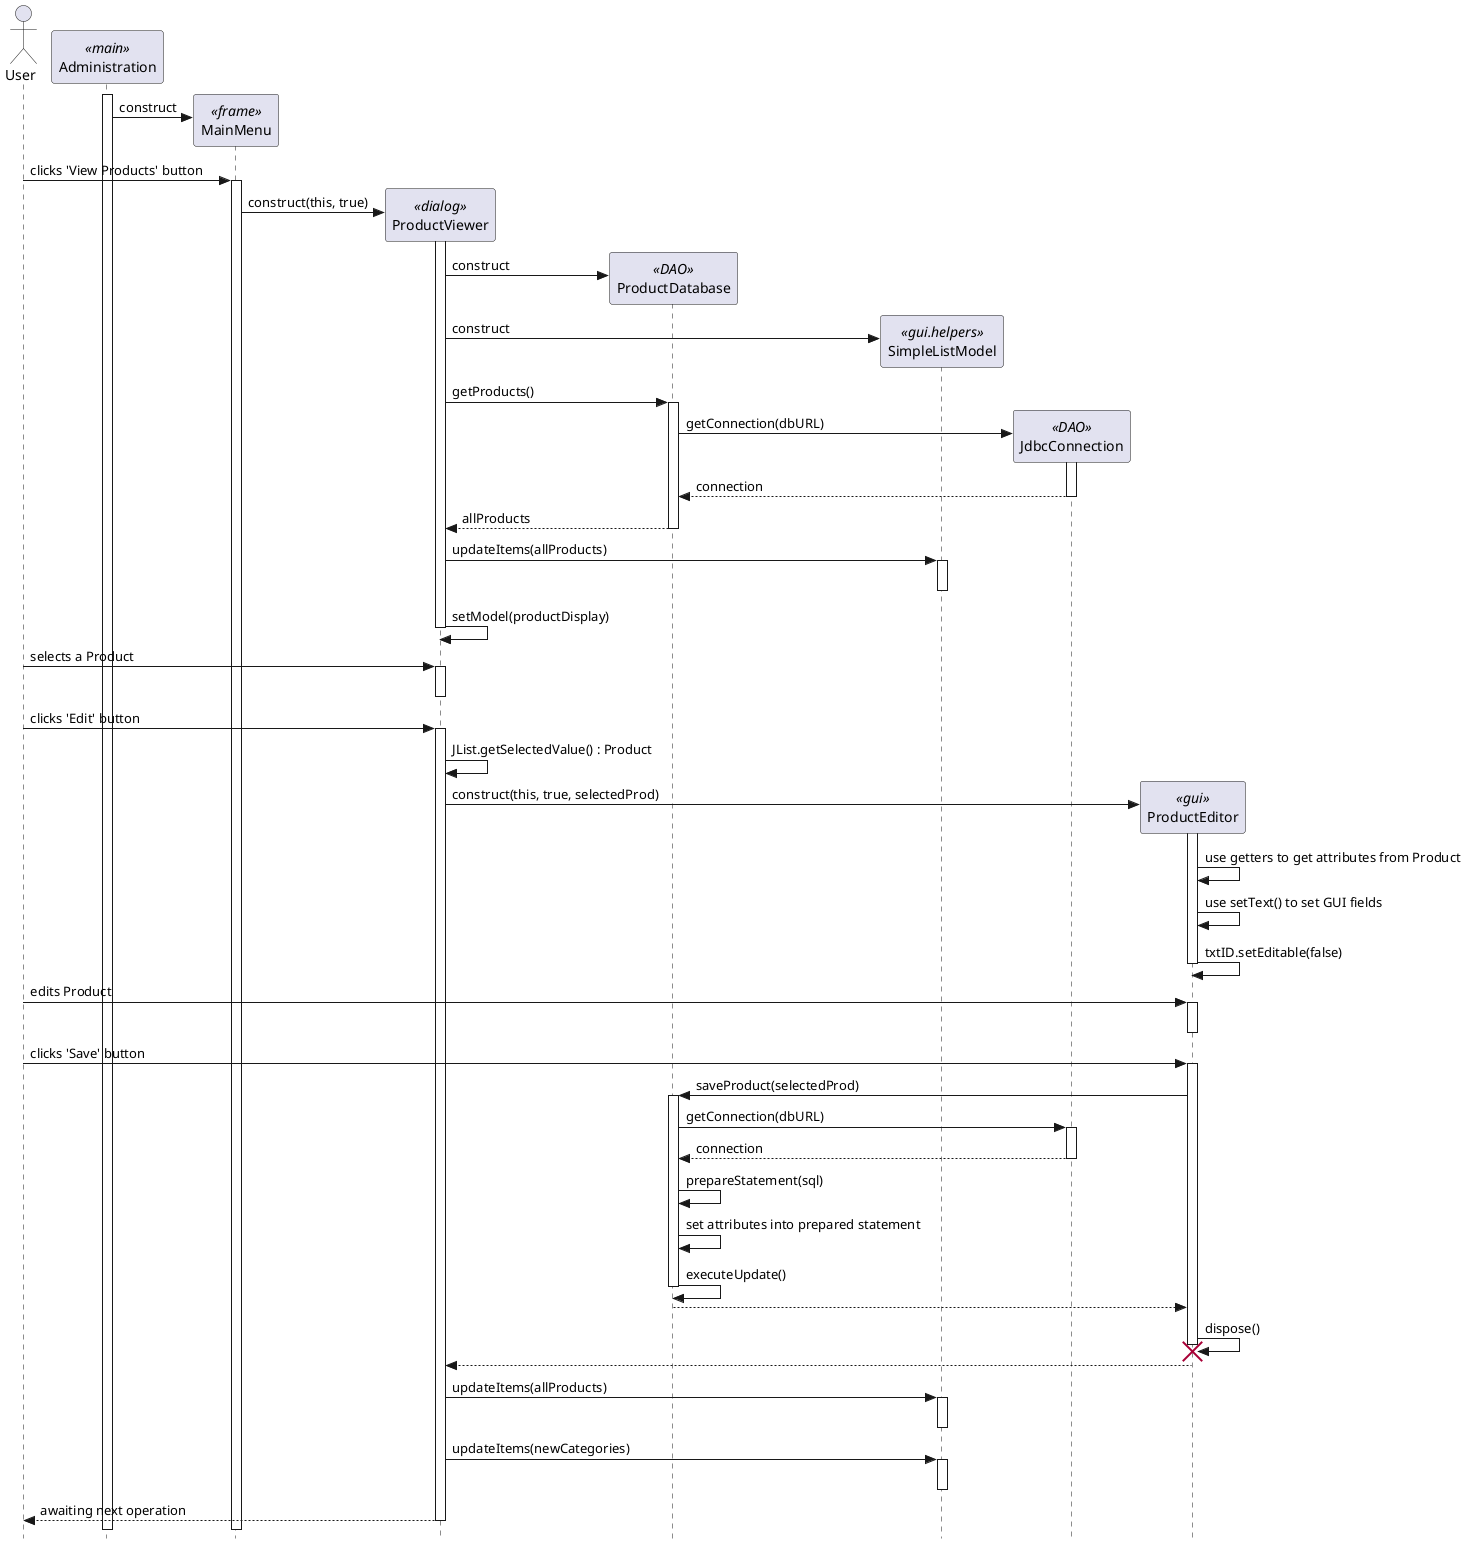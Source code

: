 @startuml

' use strict UML mode
skinparam style strictuml

' create actor user
actor "User" as user

' create main adminstration 
participant "Administration" as main <<main>>
main++

' create main menu frame
create "MainMenu" as menu <<frame>>
main -> menu : construct

user -> menu++ : clicks 'View Products' button

' create product viewer dialog
create "ProductViewer" as viewer <<dialog>>
menu -> viewer :  construct(this, true)

viewer++

' create a DAO
create "ProductDatabase" as dao <<DAO>>
viewer -> dao : construct 

' create the simple model list
create "SimpleListModel" as modellist <<gui.helpers>>
viewer -> modellist : construct



' get the products from dao database
viewer -> dao++ : getProducts()
'dao -> dao : JdbcConnection.getConnection(dbURL)
'dao -> dao : dbCon.prepareStatement(sql);
'dao -> dao : stmt.executeQuery()

create "JdbcConnection" as jdbc <<DAO>>
dao -> jdbc++ : getConnection(dbURL)
jdbc --> dao : connection
jdbc--

dao --> viewer : allProducts
dao--

' put products in Simple List Model
viewer -> modellist++ : updateItems(allProducts)
modellist--

' update list to display products
viewer -> viewer : setModel(productDisplay)
viewer--

'viewer --> user

' Pull out selected product to edit
user -> viewer++ : selects a Product 
viewer--
user -> viewer++ : clicks 'Edit' button
viewer -> viewer : JList.getSelectedValue() : Product

' Create editor dialog and fill in the fields
create "ProductEditor" as editor <<gui>>
viewer -> editor++ : construct(this, true, selectedProd)

editor -> editor : use getters to get attributes from Product
editor -> editor : use setText() to set GUI fields
editor -> editor : txtID.setEditable(false)
editor--
'editor --> user

user -> editor++ : edits Product
editor--
user -> editor++ : clicks 'Save' button
editor -> dao++ : saveProduct(selectedProd)



dao -> jdbc++ : getConnection(dbURL)
jdbc--> dao : connection
jdbc--

dao -> dao : prepareStatement(sql)
dao -> dao : set attributes into prepared statement
dao -> dao : executeUpdate()
dao--

' dispose editor as save is successful
dao --> editor
editor -> editor : dispose()
destroy editor

editor --> viewer

' put products in Simple List Model
viewer -> modellist++ : updateItems(allProducts)
modellist--

viewer -> modellist++ :updateItems(newCategories)
modellist--

viewer --> user-- : awaiting next operation

@enduml
